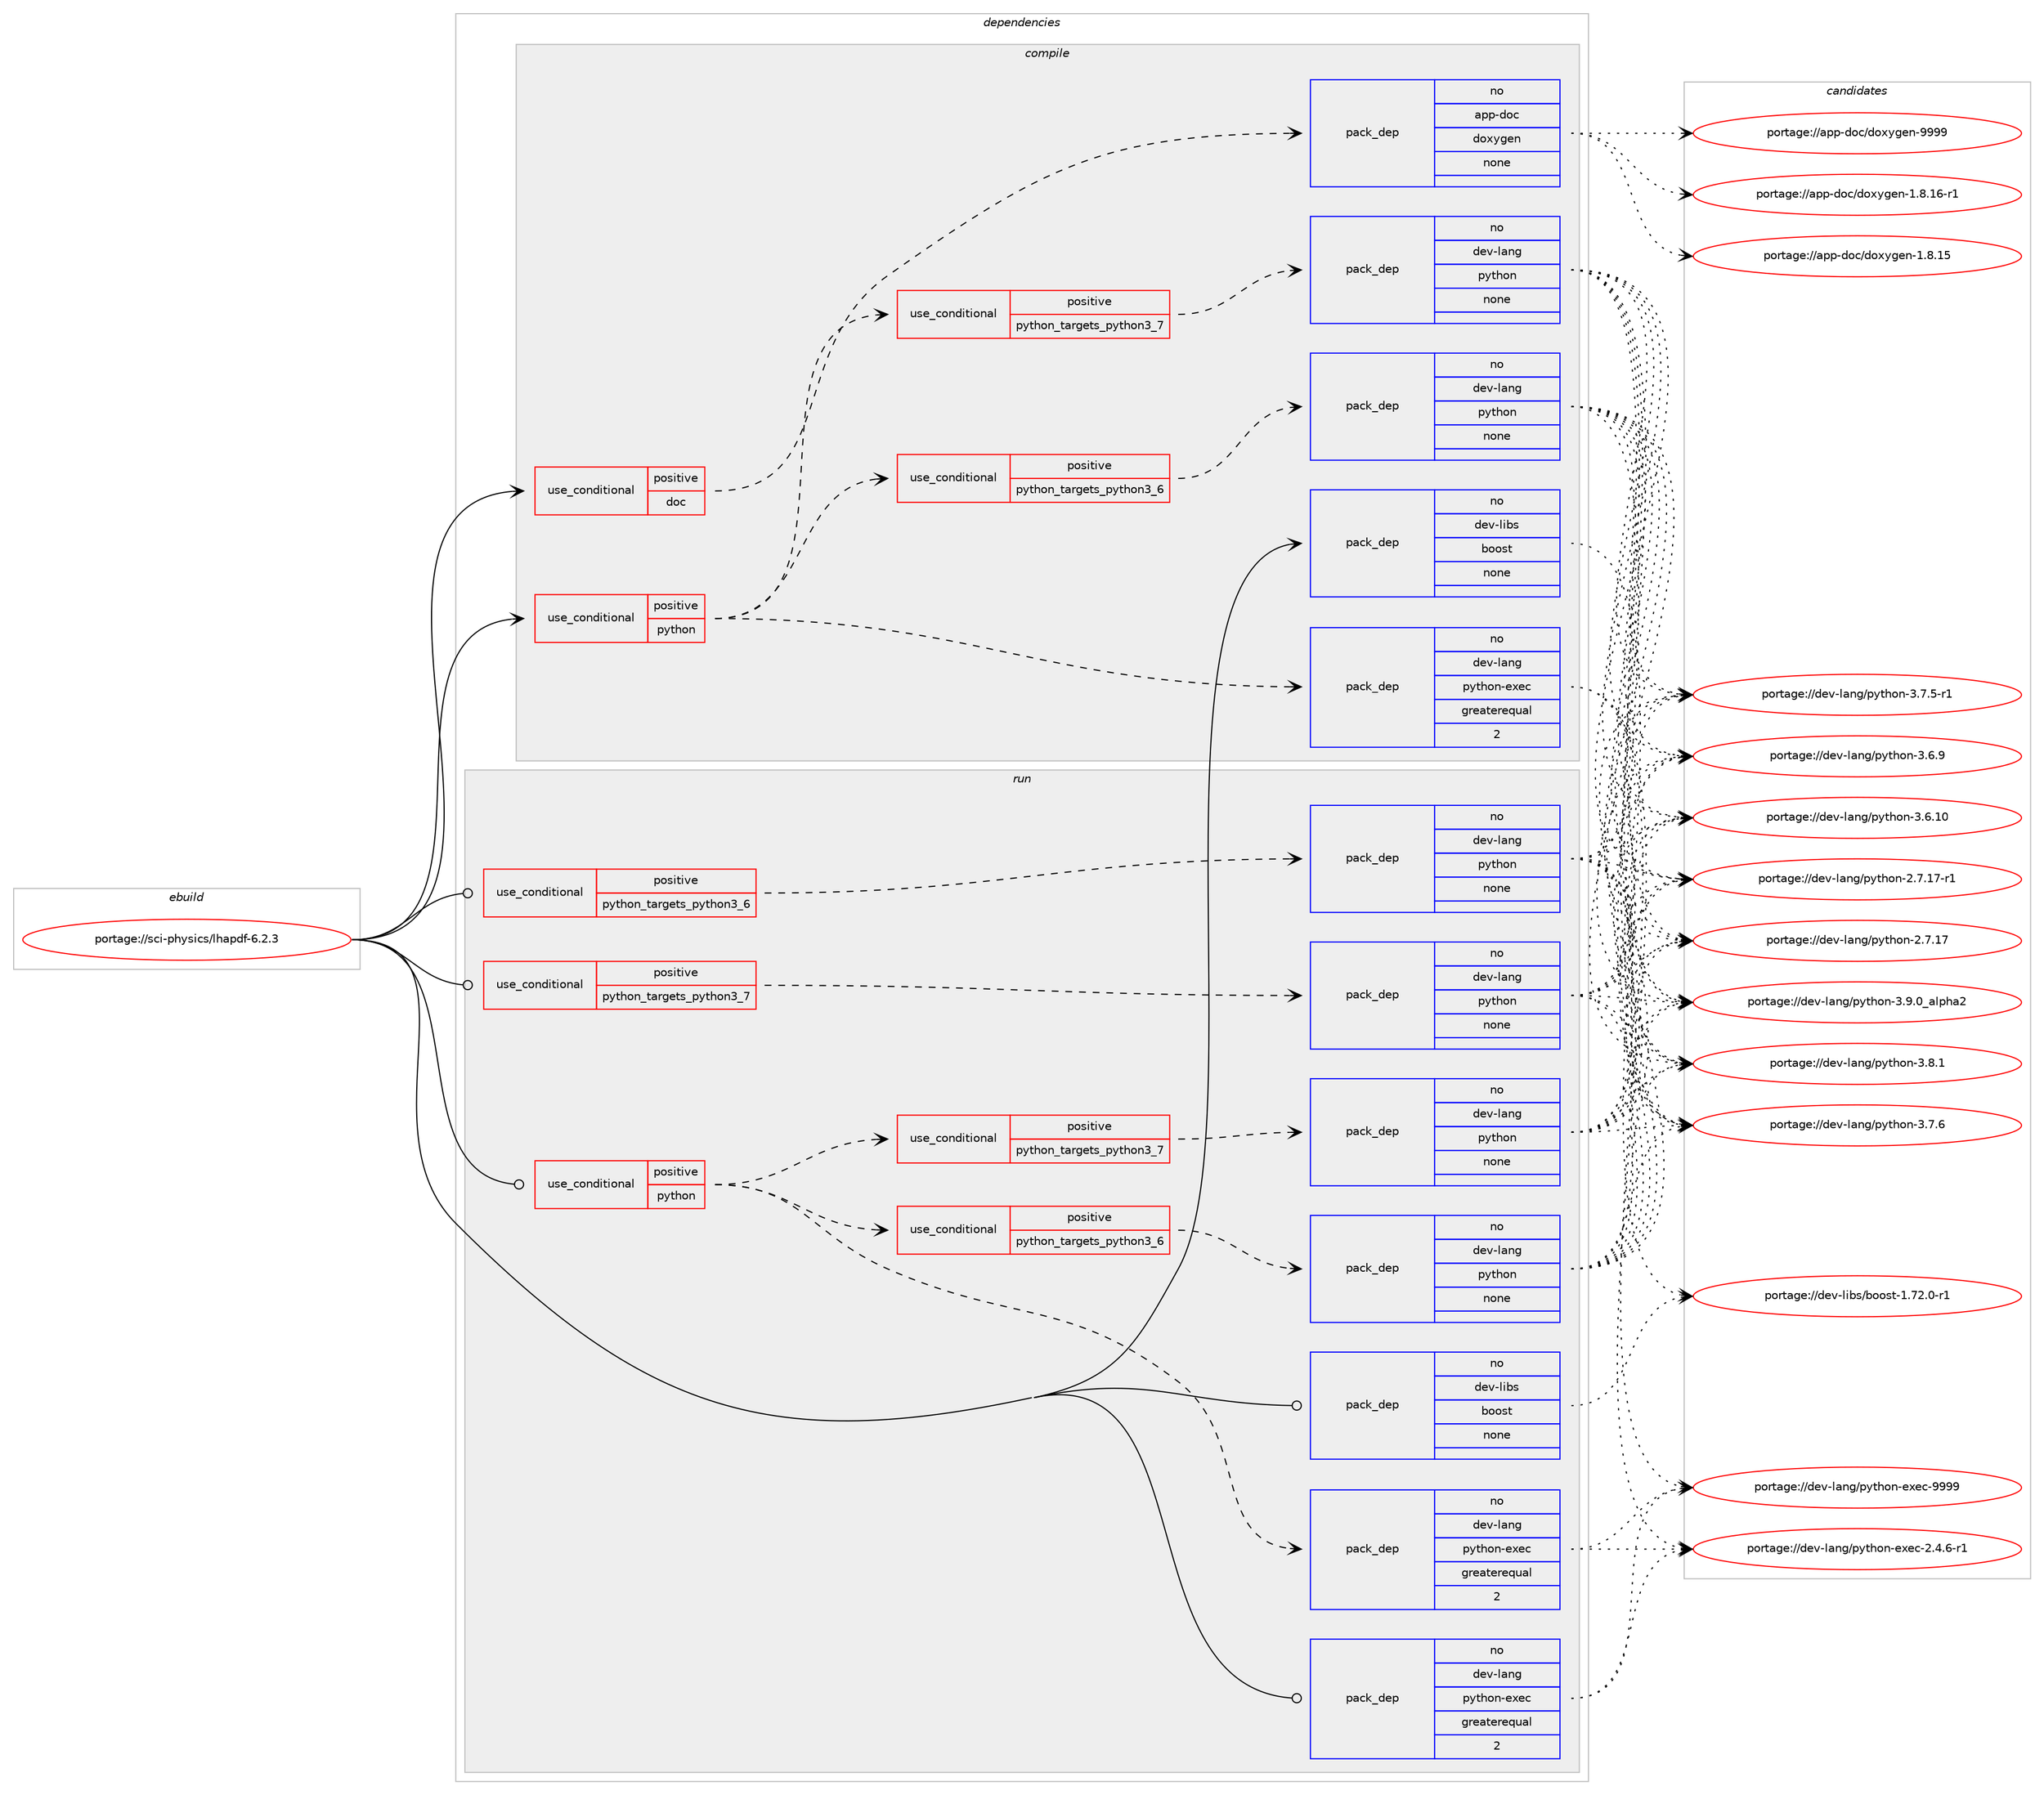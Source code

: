 digraph prolog {

# *************
# Graph options
# *************

newrank=true;
concentrate=true;
compound=true;
graph [rankdir=LR,fontname=Helvetica,fontsize=10,ranksep=1.5];#, ranksep=2.5, nodesep=0.2];
edge  [arrowhead=vee];
node  [fontname=Helvetica,fontsize=10];

# **********
# The ebuild
# **********

subgraph cluster_leftcol {
color=gray;
rank=same;
label=<<i>ebuild</i>>;
id [label="portage://sci-physics/lhapdf-6.2.3", color=red, width=4, href="../sci-physics/lhapdf-6.2.3.svg"];
}

# ****************
# The dependencies
# ****************

subgraph cluster_midcol {
color=gray;
label=<<i>dependencies</i>>;
subgraph cluster_compile {
fillcolor="#eeeeee";
style=filled;
label=<<i>compile</i>>;
subgraph cond16679 {
dependency86700 [label=<<TABLE BORDER="0" CELLBORDER="1" CELLSPACING="0" CELLPADDING="4"><TR><TD ROWSPAN="3" CELLPADDING="10">use_conditional</TD></TR><TR><TD>positive</TD></TR><TR><TD>doc</TD></TR></TABLE>>, shape=none, color=red];
subgraph pack68585 {
dependency86701 [label=<<TABLE BORDER="0" CELLBORDER="1" CELLSPACING="0" CELLPADDING="4" WIDTH="220"><TR><TD ROWSPAN="6" CELLPADDING="30">pack_dep</TD></TR><TR><TD WIDTH="110">no</TD></TR><TR><TD>app-doc</TD></TR><TR><TD>doxygen</TD></TR><TR><TD>none</TD></TR><TR><TD></TD></TR></TABLE>>, shape=none, color=blue];
}
dependency86700:e -> dependency86701:w [weight=20,style="dashed",arrowhead="vee"];
}
id:e -> dependency86700:w [weight=20,style="solid",arrowhead="vee"];
subgraph cond16680 {
dependency86702 [label=<<TABLE BORDER="0" CELLBORDER="1" CELLSPACING="0" CELLPADDING="4"><TR><TD ROWSPAN="3" CELLPADDING="10">use_conditional</TD></TR><TR><TD>positive</TD></TR><TR><TD>python</TD></TR></TABLE>>, shape=none, color=red];
subgraph cond16681 {
dependency86703 [label=<<TABLE BORDER="0" CELLBORDER="1" CELLSPACING="0" CELLPADDING="4"><TR><TD ROWSPAN="3" CELLPADDING="10">use_conditional</TD></TR><TR><TD>positive</TD></TR><TR><TD>python_targets_python3_6</TD></TR></TABLE>>, shape=none, color=red];
subgraph pack68586 {
dependency86704 [label=<<TABLE BORDER="0" CELLBORDER="1" CELLSPACING="0" CELLPADDING="4" WIDTH="220"><TR><TD ROWSPAN="6" CELLPADDING="30">pack_dep</TD></TR><TR><TD WIDTH="110">no</TD></TR><TR><TD>dev-lang</TD></TR><TR><TD>python</TD></TR><TR><TD>none</TD></TR><TR><TD></TD></TR></TABLE>>, shape=none, color=blue];
}
dependency86703:e -> dependency86704:w [weight=20,style="dashed",arrowhead="vee"];
}
dependency86702:e -> dependency86703:w [weight=20,style="dashed",arrowhead="vee"];
subgraph cond16682 {
dependency86705 [label=<<TABLE BORDER="0" CELLBORDER="1" CELLSPACING="0" CELLPADDING="4"><TR><TD ROWSPAN="3" CELLPADDING="10">use_conditional</TD></TR><TR><TD>positive</TD></TR><TR><TD>python_targets_python3_7</TD></TR></TABLE>>, shape=none, color=red];
subgraph pack68587 {
dependency86706 [label=<<TABLE BORDER="0" CELLBORDER="1" CELLSPACING="0" CELLPADDING="4" WIDTH="220"><TR><TD ROWSPAN="6" CELLPADDING="30">pack_dep</TD></TR><TR><TD WIDTH="110">no</TD></TR><TR><TD>dev-lang</TD></TR><TR><TD>python</TD></TR><TR><TD>none</TD></TR><TR><TD></TD></TR></TABLE>>, shape=none, color=blue];
}
dependency86705:e -> dependency86706:w [weight=20,style="dashed",arrowhead="vee"];
}
dependency86702:e -> dependency86705:w [weight=20,style="dashed",arrowhead="vee"];
subgraph pack68588 {
dependency86707 [label=<<TABLE BORDER="0" CELLBORDER="1" CELLSPACING="0" CELLPADDING="4" WIDTH="220"><TR><TD ROWSPAN="6" CELLPADDING="30">pack_dep</TD></TR><TR><TD WIDTH="110">no</TD></TR><TR><TD>dev-lang</TD></TR><TR><TD>python-exec</TD></TR><TR><TD>greaterequal</TD></TR><TR><TD>2</TD></TR></TABLE>>, shape=none, color=blue];
}
dependency86702:e -> dependency86707:w [weight=20,style="dashed",arrowhead="vee"];
}
id:e -> dependency86702:w [weight=20,style="solid",arrowhead="vee"];
subgraph pack68589 {
dependency86708 [label=<<TABLE BORDER="0" CELLBORDER="1" CELLSPACING="0" CELLPADDING="4" WIDTH="220"><TR><TD ROWSPAN="6" CELLPADDING="30">pack_dep</TD></TR><TR><TD WIDTH="110">no</TD></TR><TR><TD>dev-libs</TD></TR><TR><TD>boost</TD></TR><TR><TD>none</TD></TR><TR><TD></TD></TR></TABLE>>, shape=none, color=blue];
}
id:e -> dependency86708:w [weight=20,style="solid",arrowhead="vee"];
}
subgraph cluster_compileandrun {
fillcolor="#eeeeee";
style=filled;
label=<<i>compile and run</i>>;
}
subgraph cluster_run {
fillcolor="#eeeeee";
style=filled;
label=<<i>run</i>>;
subgraph cond16683 {
dependency86709 [label=<<TABLE BORDER="0" CELLBORDER="1" CELLSPACING="0" CELLPADDING="4"><TR><TD ROWSPAN="3" CELLPADDING="10">use_conditional</TD></TR><TR><TD>positive</TD></TR><TR><TD>python</TD></TR></TABLE>>, shape=none, color=red];
subgraph cond16684 {
dependency86710 [label=<<TABLE BORDER="0" CELLBORDER="1" CELLSPACING="0" CELLPADDING="4"><TR><TD ROWSPAN="3" CELLPADDING="10">use_conditional</TD></TR><TR><TD>positive</TD></TR><TR><TD>python_targets_python3_6</TD></TR></TABLE>>, shape=none, color=red];
subgraph pack68590 {
dependency86711 [label=<<TABLE BORDER="0" CELLBORDER="1" CELLSPACING="0" CELLPADDING="4" WIDTH="220"><TR><TD ROWSPAN="6" CELLPADDING="30">pack_dep</TD></TR><TR><TD WIDTH="110">no</TD></TR><TR><TD>dev-lang</TD></TR><TR><TD>python</TD></TR><TR><TD>none</TD></TR><TR><TD></TD></TR></TABLE>>, shape=none, color=blue];
}
dependency86710:e -> dependency86711:w [weight=20,style="dashed",arrowhead="vee"];
}
dependency86709:e -> dependency86710:w [weight=20,style="dashed",arrowhead="vee"];
subgraph cond16685 {
dependency86712 [label=<<TABLE BORDER="0" CELLBORDER="1" CELLSPACING="0" CELLPADDING="4"><TR><TD ROWSPAN="3" CELLPADDING="10">use_conditional</TD></TR><TR><TD>positive</TD></TR><TR><TD>python_targets_python3_7</TD></TR></TABLE>>, shape=none, color=red];
subgraph pack68591 {
dependency86713 [label=<<TABLE BORDER="0" CELLBORDER="1" CELLSPACING="0" CELLPADDING="4" WIDTH="220"><TR><TD ROWSPAN="6" CELLPADDING="30">pack_dep</TD></TR><TR><TD WIDTH="110">no</TD></TR><TR><TD>dev-lang</TD></TR><TR><TD>python</TD></TR><TR><TD>none</TD></TR><TR><TD></TD></TR></TABLE>>, shape=none, color=blue];
}
dependency86712:e -> dependency86713:w [weight=20,style="dashed",arrowhead="vee"];
}
dependency86709:e -> dependency86712:w [weight=20,style="dashed",arrowhead="vee"];
subgraph pack68592 {
dependency86714 [label=<<TABLE BORDER="0" CELLBORDER="1" CELLSPACING="0" CELLPADDING="4" WIDTH="220"><TR><TD ROWSPAN="6" CELLPADDING="30">pack_dep</TD></TR><TR><TD WIDTH="110">no</TD></TR><TR><TD>dev-lang</TD></TR><TR><TD>python-exec</TD></TR><TR><TD>greaterequal</TD></TR><TR><TD>2</TD></TR></TABLE>>, shape=none, color=blue];
}
dependency86709:e -> dependency86714:w [weight=20,style="dashed",arrowhead="vee"];
}
id:e -> dependency86709:w [weight=20,style="solid",arrowhead="odot"];
subgraph cond16686 {
dependency86715 [label=<<TABLE BORDER="0" CELLBORDER="1" CELLSPACING="0" CELLPADDING="4"><TR><TD ROWSPAN="3" CELLPADDING="10">use_conditional</TD></TR><TR><TD>positive</TD></TR><TR><TD>python_targets_python3_6</TD></TR></TABLE>>, shape=none, color=red];
subgraph pack68593 {
dependency86716 [label=<<TABLE BORDER="0" CELLBORDER="1" CELLSPACING="0" CELLPADDING="4" WIDTH="220"><TR><TD ROWSPAN="6" CELLPADDING="30">pack_dep</TD></TR><TR><TD WIDTH="110">no</TD></TR><TR><TD>dev-lang</TD></TR><TR><TD>python</TD></TR><TR><TD>none</TD></TR><TR><TD></TD></TR></TABLE>>, shape=none, color=blue];
}
dependency86715:e -> dependency86716:w [weight=20,style="dashed",arrowhead="vee"];
}
id:e -> dependency86715:w [weight=20,style="solid",arrowhead="odot"];
subgraph cond16687 {
dependency86717 [label=<<TABLE BORDER="0" CELLBORDER="1" CELLSPACING="0" CELLPADDING="4"><TR><TD ROWSPAN="3" CELLPADDING="10">use_conditional</TD></TR><TR><TD>positive</TD></TR><TR><TD>python_targets_python3_7</TD></TR></TABLE>>, shape=none, color=red];
subgraph pack68594 {
dependency86718 [label=<<TABLE BORDER="0" CELLBORDER="1" CELLSPACING="0" CELLPADDING="4" WIDTH="220"><TR><TD ROWSPAN="6" CELLPADDING="30">pack_dep</TD></TR><TR><TD WIDTH="110">no</TD></TR><TR><TD>dev-lang</TD></TR><TR><TD>python</TD></TR><TR><TD>none</TD></TR><TR><TD></TD></TR></TABLE>>, shape=none, color=blue];
}
dependency86717:e -> dependency86718:w [weight=20,style="dashed",arrowhead="vee"];
}
id:e -> dependency86717:w [weight=20,style="solid",arrowhead="odot"];
subgraph pack68595 {
dependency86719 [label=<<TABLE BORDER="0" CELLBORDER="1" CELLSPACING="0" CELLPADDING="4" WIDTH="220"><TR><TD ROWSPAN="6" CELLPADDING="30">pack_dep</TD></TR><TR><TD WIDTH="110">no</TD></TR><TR><TD>dev-lang</TD></TR><TR><TD>python-exec</TD></TR><TR><TD>greaterequal</TD></TR><TR><TD>2</TD></TR></TABLE>>, shape=none, color=blue];
}
id:e -> dependency86719:w [weight=20,style="solid",arrowhead="odot"];
subgraph pack68596 {
dependency86720 [label=<<TABLE BORDER="0" CELLBORDER="1" CELLSPACING="0" CELLPADDING="4" WIDTH="220"><TR><TD ROWSPAN="6" CELLPADDING="30">pack_dep</TD></TR><TR><TD WIDTH="110">no</TD></TR><TR><TD>dev-libs</TD></TR><TR><TD>boost</TD></TR><TR><TD>none</TD></TR><TR><TD></TD></TR></TABLE>>, shape=none, color=blue];
}
id:e -> dependency86720:w [weight=20,style="solid",arrowhead="odot"];
}
}

# **************
# The candidates
# **************

subgraph cluster_choices {
rank=same;
color=gray;
label=<<i>candidates</i>>;

subgraph choice68585 {
color=black;
nodesep=1;
choice971121124510011199471001111201211031011104557575757 [label="portage://app-doc/doxygen-9999", color=red, width=4,href="../app-doc/doxygen-9999.svg"];
choice97112112451001119947100111120121103101110454946564649544511449 [label="portage://app-doc/doxygen-1.8.16-r1", color=red, width=4,href="../app-doc/doxygen-1.8.16-r1.svg"];
choice9711211245100111994710011112012110310111045494656464953 [label="portage://app-doc/doxygen-1.8.15", color=red, width=4,href="../app-doc/doxygen-1.8.15.svg"];
dependency86701:e -> choice971121124510011199471001111201211031011104557575757:w [style=dotted,weight="100"];
dependency86701:e -> choice97112112451001119947100111120121103101110454946564649544511449:w [style=dotted,weight="100"];
dependency86701:e -> choice9711211245100111994710011112012110310111045494656464953:w [style=dotted,weight="100"];
}
subgraph choice68586 {
color=black;
nodesep=1;
choice10010111845108971101034711212111610411111045514657464895971081121049750 [label="portage://dev-lang/python-3.9.0_alpha2", color=red, width=4,href="../dev-lang/python-3.9.0_alpha2.svg"];
choice100101118451089711010347112121116104111110455146564649 [label="portage://dev-lang/python-3.8.1", color=red, width=4,href="../dev-lang/python-3.8.1.svg"];
choice100101118451089711010347112121116104111110455146554654 [label="portage://dev-lang/python-3.7.6", color=red, width=4,href="../dev-lang/python-3.7.6.svg"];
choice1001011184510897110103471121211161041111104551465546534511449 [label="portage://dev-lang/python-3.7.5-r1", color=red, width=4,href="../dev-lang/python-3.7.5-r1.svg"];
choice100101118451089711010347112121116104111110455146544657 [label="portage://dev-lang/python-3.6.9", color=red, width=4,href="../dev-lang/python-3.6.9.svg"];
choice10010111845108971101034711212111610411111045514654464948 [label="portage://dev-lang/python-3.6.10", color=red, width=4,href="../dev-lang/python-3.6.10.svg"];
choice100101118451089711010347112121116104111110455046554649554511449 [label="portage://dev-lang/python-2.7.17-r1", color=red, width=4,href="../dev-lang/python-2.7.17-r1.svg"];
choice10010111845108971101034711212111610411111045504655464955 [label="portage://dev-lang/python-2.7.17", color=red, width=4,href="../dev-lang/python-2.7.17.svg"];
dependency86704:e -> choice10010111845108971101034711212111610411111045514657464895971081121049750:w [style=dotted,weight="100"];
dependency86704:e -> choice100101118451089711010347112121116104111110455146564649:w [style=dotted,weight="100"];
dependency86704:e -> choice100101118451089711010347112121116104111110455146554654:w [style=dotted,weight="100"];
dependency86704:e -> choice1001011184510897110103471121211161041111104551465546534511449:w [style=dotted,weight="100"];
dependency86704:e -> choice100101118451089711010347112121116104111110455146544657:w [style=dotted,weight="100"];
dependency86704:e -> choice10010111845108971101034711212111610411111045514654464948:w [style=dotted,weight="100"];
dependency86704:e -> choice100101118451089711010347112121116104111110455046554649554511449:w [style=dotted,weight="100"];
dependency86704:e -> choice10010111845108971101034711212111610411111045504655464955:w [style=dotted,weight="100"];
}
subgraph choice68587 {
color=black;
nodesep=1;
choice10010111845108971101034711212111610411111045514657464895971081121049750 [label="portage://dev-lang/python-3.9.0_alpha2", color=red, width=4,href="../dev-lang/python-3.9.0_alpha2.svg"];
choice100101118451089711010347112121116104111110455146564649 [label="portage://dev-lang/python-3.8.1", color=red, width=4,href="../dev-lang/python-3.8.1.svg"];
choice100101118451089711010347112121116104111110455146554654 [label="portage://dev-lang/python-3.7.6", color=red, width=4,href="../dev-lang/python-3.7.6.svg"];
choice1001011184510897110103471121211161041111104551465546534511449 [label="portage://dev-lang/python-3.7.5-r1", color=red, width=4,href="../dev-lang/python-3.7.5-r1.svg"];
choice100101118451089711010347112121116104111110455146544657 [label="portage://dev-lang/python-3.6.9", color=red, width=4,href="../dev-lang/python-3.6.9.svg"];
choice10010111845108971101034711212111610411111045514654464948 [label="portage://dev-lang/python-3.6.10", color=red, width=4,href="../dev-lang/python-3.6.10.svg"];
choice100101118451089711010347112121116104111110455046554649554511449 [label="portage://dev-lang/python-2.7.17-r1", color=red, width=4,href="../dev-lang/python-2.7.17-r1.svg"];
choice10010111845108971101034711212111610411111045504655464955 [label="portage://dev-lang/python-2.7.17", color=red, width=4,href="../dev-lang/python-2.7.17.svg"];
dependency86706:e -> choice10010111845108971101034711212111610411111045514657464895971081121049750:w [style=dotted,weight="100"];
dependency86706:e -> choice100101118451089711010347112121116104111110455146564649:w [style=dotted,weight="100"];
dependency86706:e -> choice100101118451089711010347112121116104111110455146554654:w [style=dotted,weight="100"];
dependency86706:e -> choice1001011184510897110103471121211161041111104551465546534511449:w [style=dotted,weight="100"];
dependency86706:e -> choice100101118451089711010347112121116104111110455146544657:w [style=dotted,weight="100"];
dependency86706:e -> choice10010111845108971101034711212111610411111045514654464948:w [style=dotted,weight="100"];
dependency86706:e -> choice100101118451089711010347112121116104111110455046554649554511449:w [style=dotted,weight="100"];
dependency86706:e -> choice10010111845108971101034711212111610411111045504655464955:w [style=dotted,weight="100"];
}
subgraph choice68588 {
color=black;
nodesep=1;
choice10010111845108971101034711212111610411111045101120101994557575757 [label="portage://dev-lang/python-exec-9999", color=red, width=4,href="../dev-lang/python-exec-9999.svg"];
choice10010111845108971101034711212111610411111045101120101994550465246544511449 [label="portage://dev-lang/python-exec-2.4.6-r1", color=red, width=4,href="../dev-lang/python-exec-2.4.6-r1.svg"];
dependency86707:e -> choice10010111845108971101034711212111610411111045101120101994557575757:w [style=dotted,weight="100"];
dependency86707:e -> choice10010111845108971101034711212111610411111045101120101994550465246544511449:w [style=dotted,weight="100"];
}
subgraph choice68589 {
color=black;
nodesep=1;
choice10010111845108105981154798111111115116454946555046484511449 [label="portage://dev-libs/boost-1.72.0-r1", color=red, width=4,href="../dev-libs/boost-1.72.0-r1.svg"];
dependency86708:e -> choice10010111845108105981154798111111115116454946555046484511449:w [style=dotted,weight="100"];
}
subgraph choice68590 {
color=black;
nodesep=1;
choice10010111845108971101034711212111610411111045514657464895971081121049750 [label="portage://dev-lang/python-3.9.0_alpha2", color=red, width=4,href="../dev-lang/python-3.9.0_alpha2.svg"];
choice100101118451089711010347112121116104111110455146564649 [label="portage://dev-lang/python-3.8.1", color=red, width=4,href="../dev-lang/python-3.8.1.svg"];
choice100101118451089711010347112121116104111110455146554654 [label="portage://dev-lang/python-3.7.6", color=red, width=4,href="../dev-lang/python-3.7.6.svg"];
choice1001011184510897110103471121211161041111104551465546534511449 [label="portage://dev-lang/python-3.7.5-r1", color=red, width=4,href="../dev-lang/python-3.7.5-r1.svg"];
choice100101118451089711010347112121116104111110455146544657 [label="portage://dev-lang/python-3.6.9", color=red, width=4,href="../dev-lang/python-3.6.9.svg"];
choice10010111845108971101034711212111610411111045514654464948 [label="portage://dev-lang/python-3.6.10", color=red, width=4,href="../dev-lang/python-3.6.10.svg"];
choice100101118451089711010347112121116104111110455046554649554511449 [label="portage://dev-lang/python-2.7.17-r1", color=red, width=4,href="../dev-lang/python-2.7.17-r1.svg"];
choice10010111845108971101034711212111610411111045504655464955 [label="portage://dev-lang/python-2.7.17", color=red, width=4,href="../dev-lang/python-2.7.17.svg"];
dependency86711:e -> choice10010111845108971101034711212111610411111045514657464895971081121049750:w [style=dotted,weight="100"];
dependency86711:e -> choice100101118451089711010347112121116104111110455146564649:w [style=dotted,weight="100"];
dependency86711:e -> choice100101118451089711010347112121116104111110455146554654:w [style=dotted,weight="100"];
dependency86711:e -> choice1001011184510897110103471121211161041111104551465546534511449:w [style=dotted,weight="100"];
dependency86711:e -> choice100101118451089711010347112121116104111110455146544657:w [style=dotted,weight="100"];
dependency86711:e -> choice10010111845108971101034711212111610411111045514654464948:w [style=dotted,weight="100"];
dependency86711:e -> choice100101118451089711010347112121116104111110455046554649554511449:w [style=dotted,weight="100"];
dependency86711:e -> choice10010111845108971101034711212111610411111045504655464955:w [style=dotted,weight="100"];
}
subgraph choice68591 {
color=black;
nodesep=1;
choice10010111845108971101034711212111610411111045514657464895971081121049750 [label="portage://dev-lang/python-3.9.0_alpha2", color=red, width=4,href="../dev-lang/python-3.9.0_alpha2.svg"];
choice100101118451089711010347112121116104111110455146564649 [label="portage://dev-lang/python-3.8.1", color=red, width=4,href="../dev-lang/python-3.8.1.svg"];
choice100101118451089711010347112121116104111110455146554654 [label="portage://dev-lang/python-3.7.6", color=red, width=4,href="../dev-lang/python-3.7.6.svg"];
choice1001011184510897110103471121211161041111104551465546534511449 [label="portage://dev-lang/python-3.7.5-r1", color=red, width=4,href="../dev-lang/python-3.7.5-r1.svg"];
choice100101118451089711010347112121116104111110455146544657 [label="portage://dev-lang/python-3.6.9", color=red, width=4,href="../dev-lang/python-3.6.9.svg"];
choice10010111845108971101034711212111610411111045514654464948 [label="portage://dev-lang/python-3.6.10", color=red, width=4,href="../dev-lang/python-3.6.10.svg"];
choice100101118451089711010347112121116104111110455046554649554511449 [label="portage://dev-lang/python-2.7.17-r1", color=red, width=4,href="../dev-lang/python-2.7.17-r1.svg"];
choice10010111845108971101034711212111610411111045504655464955 [label="portage://dev-lang/python-2.7.17", color=red, width=4,href="../dev-lang/python-2.7.17.svg"];
dependency86713:e -> choice10010111845108971101034711212111610411111045514657464895971081121049750:w [style=dotted,weight="100"];
dependency86713:e -> choice100101118451089711010347112121116104111110455146564649:w [style=dotted,weight="100"];
dependency86713:e -> choice100101118451089711010347112121116104111110455146554654:w [style=dotted,weight="100"];
dependency86713:e -> choice1001011184510897110103471121211161041111104551465546534511449:w [style=dotted,weight="100"];
dependency86713:e -> choice100101118451089711010347112121116104111110455146544657:w [style=dotted,weight="100"];
dependency86713:e -> choice10010111845108971101034711212111610411111045514654464948:w [style=dotted,weight="100"];
dependency86713:e -> choice100101118451089711010347112121116104111110455046554649554511449:w [style=dotted,weight="100"];
dependency86713:e -> choice10010111845108971101034711212111610411111045504655464955:w [style=dotted,weight="100"];
}
subgraph choice68592 {
color=black;
nodesep=1;
choice10010111845108971101034711212111610411111045101120101994557575757 [label="portage://dev-lang/python-exec-9999", color=red, width=4,href="../dev-lang/python-exec-9999.svg"];
choice10010111845108971101034711212111610411111045101120101994550465246544511449 [label="portage://dev-lang/python-exec-2.4.6-r1", color=red, width=4,href="../dev-lang/python-exec-2.4.6-r1.svg"];
dependency86714:e -> choice10010111845108971101034711212111610411111045101120101994557575757:w [style=dotted,weight="100"];
dependency86714:e -> choice10010111845108971101034711212111610411111045101120101994550465246544511449:w [style=dotted,weight="100"];
}
subgraph choice68593 {
color=black;
nodesep=1;
choice10010111845108971101034711212111610411111045514657464895971081121049750 [label="portage://dev-lang/python-3.9.0_alpha2", color=red, width=4,href="../dev-lang/python-3.9.0_alpha2.svg"];
choice100101118451089711010347112121116104111110455146564649 [label="portage://dev-lang/python-3.8.1", color=red, width=4,href="../dev-lang/python-3.8.1.svg"];
choice100101118451089711010347112121116104111110455146554654 [label="portage://dev-lang/python-3.7.6", color=red, width=4,href="../dev-lang/python-3.7.6.svg"];
choice1001011184510897110103471121211161041111104551465546534511449 [label="portage://dev-lang/python-3.7.5-r1", color=red, width=4,href="../dev-lang/python-3.7.5-r1.svg"];
choice100101118451089711010347112121116104111110455146544657 [label="portage://dev-lang/python-3.6.9", color=red, width=4,href="../dev-lang/python-3.6.9.svg"];
choice10010111845108971101034711212111610411111045514654464948 [label="portage://dev-lang/python-3.6.10", color=red, width=4,href="../dev-lang/python-3.6.10.svg"];
choice100101118451089711010347112121116104111110455046554649554511449 [label="portage://dev-lang/python-2.7.17-r1", color=red, width=4,href="../dev-lang/python-2.7.17-r1.svg"];
choice10010111845108971101034711212111610411111045504655464955 [label="portage://dev-lang/python-2.7.17", color=red, width=4,href="../dev-lang/python-2.7.17.svg"];
dependency86716:e -> choice10010111845108971101034711212111610411111045514657464895971081121049750:w [style=dotted,weight="100"];
dependency86716:e -> choice100101118451089711010347112121116104111110455146564649:w [style=dotted,weight="100"];
dependency86716:e -> choice100101118451089711010347112121116104111110455146554654:w [style=dotted,weight="100"];
dependency86716:e -> choice1001011184510897110103471121211161041111104551465546534511449:w [style=dotted,weight="100"];
dependency86716:e -> choice100101118451089711010347112121116104111110455146544657:w [style=dotted,weight="100"];
dependency86716:e -> choice10010111845108971101034711212111610411111045514654464948:w [style=dotted,weight="100"];
dependency86716:e -> choice100101118451089711010347112121116104111110455046554649554511449:w [style=dotted,weight="100"];
dependency86716:e -> choice10010111845108971101034711212111610411111045504655464955:w [style=dotted,weight="100"];
}
subgraph choice68594 {
color=black;
nodesep=1;
choice10010111845108971101034711212111610411111045514657464895971081121049750 [label="portage://dev-lang/python-3.9.0_alpha2", color=red, width=4,href="../dev-lang/python-3.9.0_alpha2.svg"];
choice100101118451089711010347112121116104111110455146564649 [label="portage://dev-lang/python-3.8.1", color=red, width=4,href="../dev-lang/python-3.8.1.svg"];
choice100101118451089711010347112121116104111110455146554654 [label="portage://dev-lang/python-3.7.6", color=red, width=4,href="../dev-lang/python-3.7.6.svg"];
choice1001011184510897110103471121211161041111104551465546534511449 [label="portage://dev-lang/python-3.7.5-r1", color=red, width=4,href="../dev-lang/python-3.7.5-r1.svg"];
choice100101118451089711010347112121116104111110455146544657 [label="portage://dev-lang/python-3.6.9", color=red, width=4,href="../dev-lang/python-3.6.9.svg"];
choice10010111845108971101034711212111610411111045514654464948 [label="portage://dev-lang/python-3.6.10", color=red, width=4,href="../dev-lang/python-3.6.10.svg"];
choice100101118451089711010347112121116104111110455046554649554511449 [label="portage://dev-lang/python-2.7.17-r1", color=red, width=4,href="../dev-lang/python-2.7.17-r1.svg"];
choice10010111845108971101034711212111610411111045504655464955 [label="portage://dev-lang/python-2.7.17", color=red, width=4,href="../dev-lang/python-2.7.17.svg"];
dependency86718:e -> choice10010111845108971101034711212111610411111045514657464895971081121049750:w [style=dotted,weight="100"];
dependency86718:e -> choice100101118451089711010347112121116104111110455146564649:w [style=dotted,weight="100"];
dependency86718:e -> choice100101118451089711010347112121116104111110455146554654:w [style=dotted,weight="100"];
dependency86718:e -> choice1001011184510897110103471121211161041111104551465546534511449:w [style=dotted,weight="100"];
dependency86718:e -> choice100101118451089711010347112121116104111110455146544657:w [style=dotted,weight="100"];
dependency86718:e -> choice10010111845108971101034711212111610411111045514654464948:w [style=dotted,weight="100"];
dependency86718:e -> choice100101118451089711010347112121116104111110455046554649554511449:w [style=dotted,weight="100"];
dependency86718:e -> choice10010111845108971101034711212111610411111045504655464955:w [style=dotted,weight="100"];
}
subgraph choice68595 {
color=black;
nodesep=1;
choice10010111845108971101034711212111610411111045101120101994557575757 [label="portage://dev-lang/python-exec-9999", color=red, width=4,href="../dev-lang/python-exec-9999.svg"];
choice10010111845108971101034711212111610411111045101120101994550465246544511449 [label="portage://dev-lang/python-exec-2.4.6-r1", color=red, width=4,href="../dev-lang/python-exec-2.4.6-r1.svg"];
dependency86719:e -> choice10010111845108971101034711212111610411111045101120101994557575757:w [style=dotted,weight="100"];
dependency86719:e -> choice10010111845108971101034711212111610411111045101120101994550465246544511449:w [style=dotted,weight="100"];
}
subgraph choice68596 {
color=black;
nodesep=1;
choice10010111845108105981154798111111115116454946555046484511449 [label="portage://dev-libs/boost-1.72.0-r1", color=red, width=4,href="../dev-libs/boost-1.72.0-r1.svg"];
dependency86720:e -> choice10010111845108105981154798111111115116454946555046484511449:w [style=dotted,weight="100"];
}
}

}
